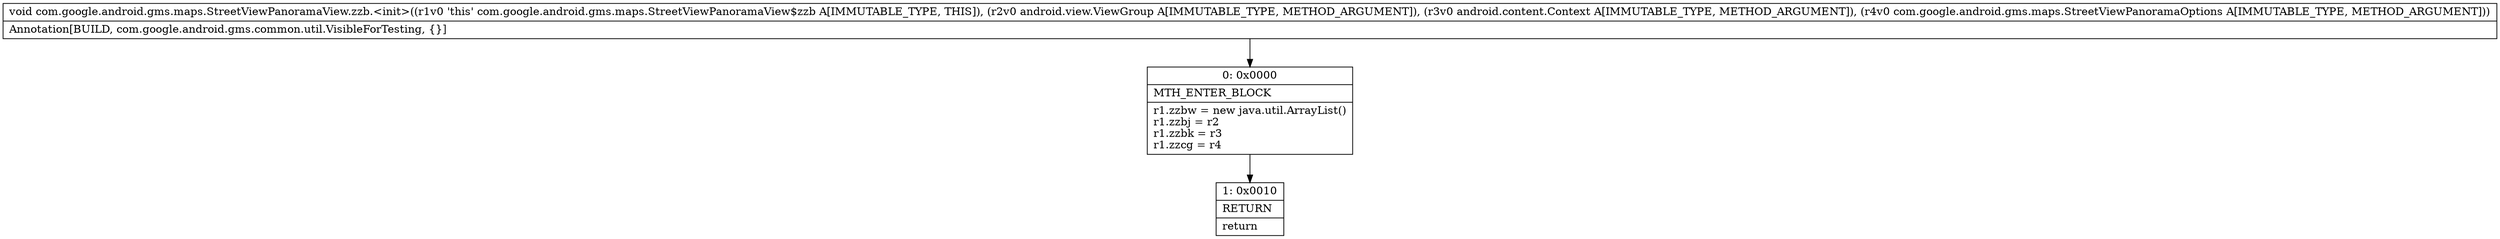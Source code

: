 digraph "CFG forcom.google.android.gms.maps.StreetViewPanoramaView.zzb.\<init\>(Landroid\/view\/ViewGroup;Landroid\/content\/Context;Lcom\/google\/android\/gms\/maps\/StreetViewPanoramaOptions;)V" {
Node_0 [shape=record,label="{0\:\ 0x0000|MTH_ENTER_BLOCK\l|r1.zzbw = new java.util.ArrayList()\lr1.zzbj = r2\lr1.zzbk = r3\lr1.zzcg = r4\l}"];
Node_1 [shape=record,label="{1\:\ 0x0010|RETURN\l|return\l}"];
MethodNode[shape=record,label="{void com.google.android.gms.maps.StreetViewPanoramaView.zzb.\<init\>((r1v0 'this' com.google.android.gms.maps.StreetViewPanoramaView$zzb A[IMMUTABLE_TYPE, THIS]), (r2v0 android.view.ViewGroup A[IMMUTABLE_TYPE, METHOD_ARGUMENT]), (r3v0 android.content.Context A[IMMUTABLE_TYPE, METHOD_ARGUMENT]), (r4v0 com.google.android.gms.maps.StreetViewPanoramaOptions A[IMMUTABLE_TYPE, METHOD_ARGUMENT]))  | Annotation[BUILD, com.google.android.gms.common.util.VisibleForTesting, \{\}]\l}"];
MethodNode -> Node_0;
Node_0 -> Node_1;
}

